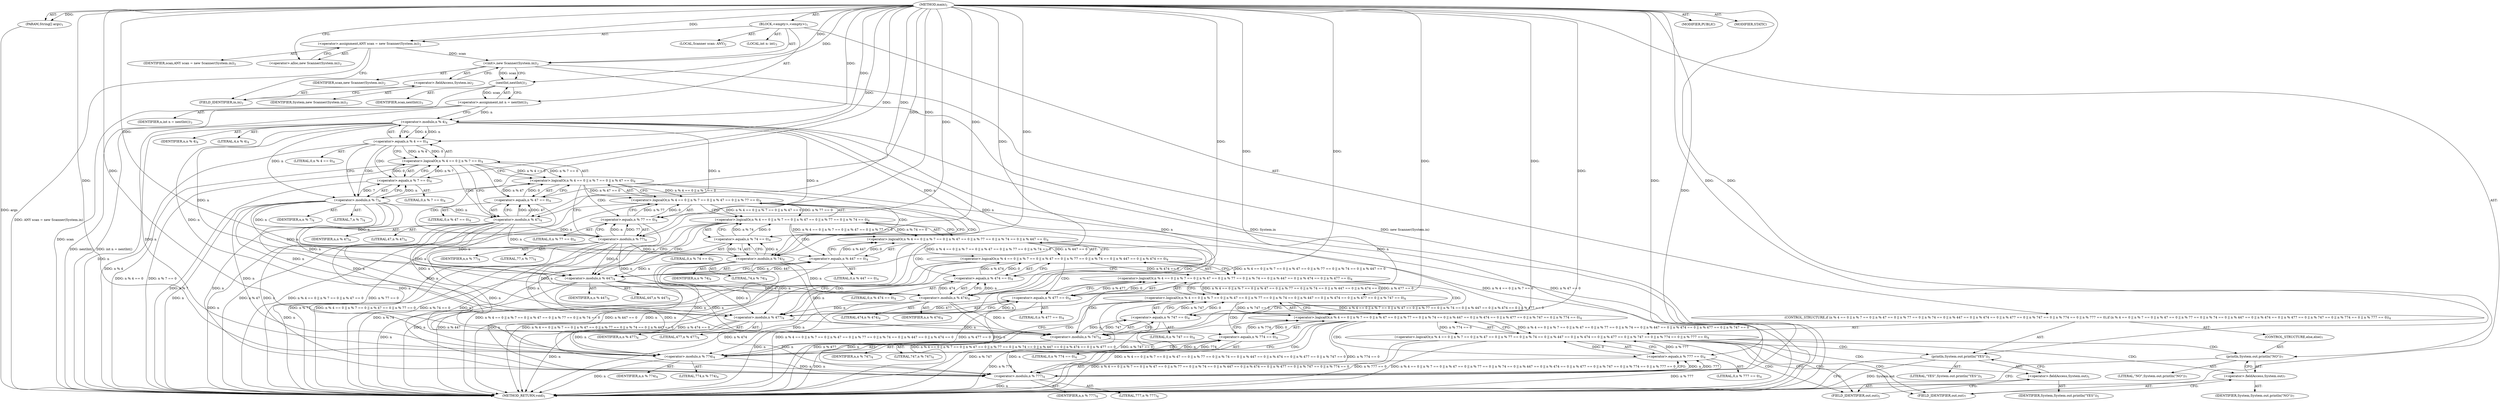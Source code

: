 digraph "main" {  
"19" [label = <(METHOD,main)<SUB>1</SUB>> ]
"20" [label = <(PARAM,String[] args)<SUB>1</SUB>> ]
"21" [label = <(BLOCK,&lt;empty&gt;,&lt;empty&gt;)<SUB>1</SUB>> ]
"4" [label = <(LOCAL,Scanner scan: ANY)<SUB>2</SUB>> ]
"22" [label = <(&lt;operator&gt;.assignment,ANY scan = new Scanner(System.in))<SUB>2</SUB>> ]
"23" [label = <(IDENTIFIER,scan,ANY scan = new Scanner(System.in))<SUB>2</SUB>> ]
"24" [label = <(&lt;operator&gt;.alloc,new Scanner(System.in))<SUB>2</SUB>> ]
"25" [label = <(&lt;init&gt;,new Scanner(System.in))<SUB>2</SUB>> ]
"3" [label = <(IDENTIFIER,scan,new Scanner(System.in))<SUB>2</SUB>> ]
"26" [label = <(&lt;operator&gt;.fieldAccess,System.in)<SUB>2</SUB>> ]
"27" [label = <(IDENTIFIER,System,new Scanner(System.in))<SUB>2</SUB>> ]
"28" [label = <(FIELD_IDENTIFIER,in,in)<SUB>2</SUB>> ]
"29" [label = <(LOCAL,int n: int)<SUB>3</SUB>> ]
"30" [label = <(&lt;operator&gt;.assignment,int n = nextInt())<SUB>3</SUB>> ]
"31" [label = <(IDENTIFIER,n,int n = nextInt())<SUB>3</SUB>> ]
"32" [label = <(nextInt,nextInt())<SUB>3</SUB>> ]
"33" [label = <(IDENTIFIER,scan,nextInt())<SUB>3</SUB>> ]
"34" [label = <(CONTROL_STRUCTURE,if (n % 4 == 0 || n % 7 == 0 || n % 47 == 0 || n % 77 == 0 || n % 74 == 0 || n % 447 == 0 || n % 474 == 0 || n % 477 == 0 || n % 747 == 0 || n % 774 == 0 || n % 777 == 0),if (n % 4 == 0 || n % 7 == 0 || n % 47 == 0 || n % 77 == 0 || n % 74 == 0 || n % 447 == 0 || n % 474 == 0 || n % 477 == 0 || n % 747 == 0 || n % 774 == 0 || n % 777 == 0))<SUB>4</SUB>> ]
"35" [label = <(&lt;operator&gt;.logicalOr,n % 4 == 0 || n % 7 == 0 || n % 47 == 0 || n % 77 == 0 || n % 74 == 0 || n % 447 == 0 || n % 474 == 0 || n % 477 == 0 || n % 747 == 0 || n % 774 == 0 || n % 777 == 0)<SUB>4</SUB>> ]
"36" [label = <(&lt;operator&gt;.logicalOr,n % 4 == 0 || n % 7 == 0 || n % 47 == 0 || n % 77 == 0 || n % 74 == 0 || n % 447 == 0 || n % 474 == 0 || n % 477 == 0 || n % 747 == 0 || n % 774 == 0)<SUB>4</SUB>> ]
"37" [label = <(&lt;operator&gt;.logicalOr,n % 4 == 0 || n % 7 == 0 || n % 47 == 0 || n % 77 == 0 || n % 74 == 0 || n % 447 == 0 || n % 474 == 0 || n % 477 == 0 || n % 747 == 0)<SUB>4</SUB>> ]
"38" [label = <(&lt;operator&gt;.logicalOr,n % 4 == 0 || n % 7 == 0 || n % 47 == 0 || n % 77 == 0 || n % 74 == 0 || n % 447 == 0 || n % 474 == 0 || n % 477 == 0)<SUB>4</SUB>> ]
"39" [label = <(&lt;operator&gt;.logicalOr,n % 4 == 0 || n % 7 == 0 || n % 47 == 0 || n % 77 == 0 || n % 74 == 0 || n % 447 == 0 || n % 474 == 0)<SUB>4</SUB>> ]
"40" [label = <(&lt;operator&gt;.logicalOr,n % 4 == 0 || n % 7 == 0 || n % 47 == 0 || n % 77 == 0 || n % 74 == 0 || n % 447 == 0)<SUB>4</SUB>> ]
"41" [label = <(&lt;operator&gt;.logicalOr,n % 4 == 0 || n % 7 == 0 || n % 47 == 0 || n % 77 == 0 || n % 74 == 0)<SUB>4</SUB>> ]
"42" [label = <(&lt;operator&gt;.logicalOr,n % 4 == 0 || n % 7 == 0 || n % 47 == 0 || n % 77 == 0)<SUB>4</SUB>> ]
"43" [label = <(&lt;operator&gt;.logicalOr,n % 4 == 0 || n % 7 == 0 || n % 47 == 0)<SUB>4</SUB>> ]
"44" [label = <(&lt;operator&gt;.logicalOr,n % 4 == 0 || n % 7 == 0)<SUB>4</SUB>> ]
"45" [label = <(&lt;operator&gt;.equals,n % 4 == 0)<SUB>4</SUB>> ]
"46" [label = <(&lt;operator&gt;.modulo,n % 4)<SUB>4</SUB>> ]
"47" [label = <(IDENTIFIER,n,n % 4)<SUB>4</SUB>> ]
"48" [label = <(LITERAL,4,n % 4)<SUB>4</SUB>> ]
"49" [label = <(LITERAL,0,n % 4 == 0)<SUB>4</SUB>> ]
"50" [label = <(&lt;operator&gt;.equals,n % 7 == 0)<SUB>4</SUB>> ]
"51" [label = <(&lt;operator&gt;.modulo,n % 7)<SUB>4</SUB>> ]
"52" [label = <(IDENTIFIER,n,n % 7)<SUB>4</SUB>> ]
"53" [label = <(LITERAL,7,n % 7)<SUB>4</SUB>> ]
"54" [label = <(LITERAL,0,n % 7 == 0)<SUB>4</SUB>> ]
"55" [label = <(&lt;operator&gt;.equals,n % 47 == 0)<SUB>4</SUB>> ]
"56" [label = <(&lt;operator&gt;.modulo,n % 47)<SUB>4</SUB>> ]
"57" [label = <(IDENTIFIER,n,n % 47)<SUB>4</SUB>> ]
"58" [label = <(LITERAL,47,n % 47)<SUB>4</SUB>> ]
"59" [label = <(LITERAL,0,n % 47 == 0)<SUB>4</SUB>> ]
"60" [label = <(&lt;operator&gt;.equals,n % 77 == 0)<SUB>4</SUB>> ]
"61" [label = <(&lt;operator&gt;.modulo,n % 77)<SUB>4</SUB>> ]
"62" [label = <(IDENTIFIER,n,n % 77)<SUB>4</SUB>> ]
"63" [label = <(LITERAL,77,n % 77)<SUB>4</SUB>> ]
"64" [label = <(LITERAL,0,n % 77 == 0)<SUB>4</SUB>> ]
"65" [label = <(&lt;operator&gt;.equals,n % 74 == 0)<SUB>4</SUB>> ]
"66" [label = <(&lt;operator&gt;.modulo,n % 74)<SUB>4</SUB>> ]
"67" [label = <(IDENTIFIER,n,n % 74)<SUB>4</SUB>> ]
"68" [label = <(LITERAL,74,n % 74)<SUB>4</SUB>> ]
"69" [label = <(LITERAL,0,n % 74 == 0)<SUB>4</SUB>> ]
"70" [label = <(&lt;operator&gt;.equals,n % 447 == 0)<SUB>4</SUB>> ]
"71" [label = <(&lt;operator&gt;.modulo,n % 447)<SUB>4</SUB>> ]
"72" [label = <(IDENTIFIER,n,n % 447)<SUB>4</SUB>> ]
"73" [label = <(LITERAL,447,n % 447)<SUB>4</SUB>> ]
"74" [label = <(LITERAL,0,n % 447 == 0)<SUB>4</SUB>> ]
"75" [label = <(&lt;operator&gt;.equals,n % 474 == 0)<SUB>4</SUB>> ]
"76" [label = <(&lt;operator&gt;.modulo,n % 474)<SUB>4</SUB>> ]
"77" [label = <(IDENTIFIER,n,n % 474)<SUB>4</SUB>> ]
"78" [label = <(LITERAL,474,n % 474)<SUB>4</SUB>> ]
"79" [label = <(LITERAL,0,n % 474 == 0)<SUB>4</SUB>> ]
"80" [label = <(&lt;operator&gt;.equals,n % 477 == 0)<SUB>4</SUB>> ]
"81" [label = <(&lt;operator&gt;.modulo,n % 477)<SUB>4</SUB>> ]
"82" [label = <(IDENTIFIER,n,n % 477)<SUB>4</SUB>> ]
"83" [label = <(LITERAL,477,n % 477)<SUB>4</SUB>> ]
"84" [label = <(LITERAL,0,n % 477 == 0)<SUB>4</SUB>> ]
"85" [label = <(&lt;operator&gt;.equals,n % 747 == 0)<SUB>4</SUB>> ]
"86" [label = <(&lt;operator&gt;.modulo,n % 747)<SUB>4</SUB>> ]
"87" [label = <(IDENTIFIER,n,n % 747)<SUB>4</SUB>> ]
"88" [label = <(LITERAL,747,n % 747)<SUB>4</SUB>> ]
"89" [label = <(LITERAL,0,n % 747 == 0)<SUB>4</SUB>> ]
"90" [label = <(&lt;operator&gt;.equals,n % 774 == 0)<SUB>4</SUB>> ]
"91" [label = <(&lt;operator&gt;.modulo,n % 774)<SUB>4</SUB>> ]
"92" [label = <(IDENTIFIER,n,n % 774)<SUB>4</SUB>> ]
"93" [label = <(LITERAL,774,n % 774)<SUB>4</SUB>> ]
"94" [label = <(LITERAL,0,n % 774 == 0)<SUB>4</SUB>> ]
"95" [label = <(&lt;operator&gt;.equals,n % 777 == 0)<SUB>4</SUB>> ]
"96" [label = <(&lt;operator&gt;.modulo,n % 777)<SUB>4</SUB>> ]
"97" [label = <(IDENTIFIER,n,n % 777)<SUB>4</SUB>> ]
"98" [label = <(LITERAL,777,n % 777)<SUB>4</SUB>> ]
"99" [label = <(LITERAL,0,n % 777 == 0)<SUB>4</SUB>> ]
"100" [label = <(println,System.out.println(&quot;YES&quot;))<SUB>5</SUB>> ]
"101" [label = <(&lt;operator&gt;.fieldAccess,System.out)<SUB>5</SUB>> ]
"102" [label = <(IDENTIFIER,System,System.out.println(&quot;YES&quot;))<SUB>5</SUB>> ]
"103" [label = <(FIELD_IDENTIFIER,out,out)<SUB>5</SUB>> ]
"104" [label = <(LITERAL,&quot;YES&quot;,System.out.println(&quot;YES&quot;))<SUB>5</SUB>> ]
"105" [label = <(CONTROL_STRUCTURE,else,else)<SUB>7</SUB>> ]
"106" [label = <(println,System.out.println(&quot;NO&quot;))<SUB>7</SUB>> ]
"107" [label = <(&lt;operator&gt;.fieldAccess,System.out)<SUB>7</SUB>> ]
"108" [label = <(IDENTIFIER,System,System.out.println(&quot;NO&quot;))<SUB>7</SUB>> ]
"109" [label = <(FIELD_IDENTIFIER,out,out)<SUB>7</SUB>> ]
"110" [label = <(LITERAL,&quot;NO&quot;,System.out.println(&quot;NO&quot;))<SUB>7</SUB>> ]
"111" [label = <(MODIFIER,PUBLIC)> ]
"112" [label = <(MODIFIER,STATIC)> ]
"113" [label = <(METHOD_RETURN,void)<SUB>1</SUB>> ]
  "19" -> "20"  [ label = "AST: "] 
  "19" -> "21"  [ label = "AST: "] 
  "19" -> "111"  [ label = "AST: "] 
  "19" -> "112"  [ label = "AST: "] 
  "19" -> "113"  [ label = "AST: "] 
  "21" -> "4"  [ label = "AST: "] 
  "21" -> "22"  [ label = "AST: "] 
  "21" -> "25"  [ label = "AST: "] 
  "21" -> "29"  [ label = "AST: "] 
  "21" -> "30"  [ label = "AST: "] 
  "21" -> "34"  [ label = "AST: "] 
  "22" -> "23"  [ label = "AST: "] 
  "22" -> "24"  [ label = "AST: "] 
  "25" -> "3"  [ label = "AST: "] 
  "25" -> "26"  [ label = "AST: "] 
  "26" -> "27"  [ label = "AST: "] 
  "26" -> "28"  [ label = "AST: "] 
  "30" -> "31"  [ label = "AST: "] 
  "30" -> "32"  [ label = "AST: "] 
  "32" -> "33"  [ label = "AST: "] 
  "34" -> "35"  [ label = "AST: "] 
  "34" -> "100"  [ label = "AST: "] 
  "34" -> "105"  [ label = "AST: "] 
  "35" -> "36"  [ label = "AST: "] 
  "35" -> "95"  [ label = "AST: "] 
  "36" -> "37"  [ label = "AST: "] 
  "36" -> "90"  [ label = "AST: "] 
  "37" -> "38"  [ label = "AST: "] 
  "37" -> "85"  [ label = "AST: "] 
  "38" -> "39"  [ label = "AST: "] 
  "38" -> "80"  [ label = "AST: "] 
  "39" -> "40"  [ label = "AST: "] 
  "39" -> "75"  [ label = "AST: "] 
  "40" -> "41"  [ label = "AST: "] 
  "40" -> "70"  [ label = "AST: "] 
  "41" -> "42"  [ label = "AST: "] 
  "41" -> "65"  [ label = "AST: "] 
  "42" -> "43"  [ label = "AST: "] 
  "42" -> "60"  [ label = "AST: "] 
  "43" -> "44"  [ label = "AST: "] 
  "43" -> "55"  [ label = "AST: "] 
  "44" -> "45"  [ label = "AST: "] 
  "44" -> "50"  [ label = "AST: "] 
  "45" -> "46"  [ label = "AST: "] 
  "45" -> "49"  [ label = "AST: "] 
  "46" -> "47"  [ label = "AST: "] 
  "46" -> "48"  [ label = "AST: "] 
  "50" -> "51"  [ label = "AST: "] 
  "50" -> "54"  [ label = "AST: "] 
  "51" -> "52"  [ label = "AST: "] 
  "51" -> "53"  [ label = "AST: "] 
  "55" -> "56"  [ label = "AST: "] 
  "55" -> "59"  [ label = "AST: "] 
  "56" -> "57"  [ label = "AST: "] 
  "56" -> "58"  [ label = "AST: "] 
  "60" -> "61"  [ label = "AST: "] 
  "60" -> "64"  [ label = "AST: "] 
  "61" -> "62"  [ label = "AST: "] 
  "61" -> "63"  [ label = "AST: "] 
  "65" -> "66"  [ label = "AST: "] 
  "65" -> "69"  [ label = "AST: "] 
  "66" -> "67"  [ label = "AST: "] 
  "66" -> "68"  [ label = "AST: "] 
  "70" -> "71"  [ label = "AST: "] 
  "70" -> "74"  [ label = "AST: "] 
  "71" -> "72"  [ label = "AST: "] 
  "71" -> "73"  [ label = "AST: "] 
  "75" -> "76"  [ label = "AST: "] 
  "75" -> "79"  [ label = "AST: "] 
  "76" -> "77"  [ label = "AST: "] 
  "76" -> "78"  [ label = "AST: "] 
  "80" -> "81"  [ label = "AST: "] 
  "80" -> "84"  [ label = "AST: "] 
  "81" -> "82"  [ label = "AST: "] 
  "81" -> "83"  [ label = "AST: "] 
  "85" -> "86"  [ label = "AST: "] 
  "85" -> "89"  [ label = "AST: "] 
  "86" -> "87"  [ label = "AST: "] 
  "86" -> "88"  [ label = "AST: "] 
  "90" -> "91"  [ label = "AST: "] 
  "90" -> "94"  [ label = "AST: "] 
  "91" -> "92"  [ label = "AST: "] 
  "91" -> "93"  [ label = "AST: "] 
  "95" -> "96"  [ label = "AST: "] 
  "95" -> "99"  [ label = "AST: "] 
  "96" -> "97"  [ label = "AST: "] 
  "96" -> "98"  [ label = "AST: "] 
  "100" -> "101"  [ label = "AST: "] 
  "100" -> "104"  [ label = "AST: "] 
  "101" -> "102"  [ label = "AST: "] 
  "101" -> "103"  [ label = "AST: "] 
  "105" -> "106"  [ label = "AST: "] 
  "106" -> "107"  [ label = "AST: "] 
  "106" -> "110"  [ label = "AST: "] 
  "107" -> "108"  [ label = "AST: "] 
  "107" -> "109"  [ label = "AST: "] 
  "22" -> "28"  [ label = "CFG: "] 
  "25" -> "32"  [ label = "CFG: "] 
  "30" -> "46"  [ label = "CFG: "] 
  "24" -> "22"  [ label = "CFG: "] 
  "26" -> "25"  [ label = "CFG: "] 
  "32" -> "30"  [ label = "CFG: "] 
  "35" -> "103"  [ label = "CFG: "] 
  "35" -> "109"  [ label = "CFG: "] 
  "100" -> "113"  [ label = "CFG: "] 
  "28" -> "26"  [ label = "CFG: "] 
  "36" -> "35"  [ label = "CFG: "] 
  "36" -> "96"  [ label = "CFG: "] 
  "95" -> "35"  [ label = "CFG: "] 
  "101" -> "100"  [ label = "CFG: "] 
  "106" -> "113"  [ label = "CFG: "] 
  "37" -> "36"  [ label = "CFG: "] 
  "37" -> "91"  [ label = "CFG: "] 
  "90" -> "36"  [ label = "CFG: "] 
  "96" -> "95"  [ label = "CFG: "] 
  "103" -> "101"  [ label = "CFG: "] 
  "107" -> "106"  [ label = "CFG: "] 
  "38" -> "37"  [ label = "CFG: "] 
  "38" -> "86"  [ label = "CFG: "] 
  "85" -> "37"  [ label = "CFG: "] 
  "91" -> "90"  [ label = "CFG: "] 
  "109" -> "107"  [ label = "CFG: "] 
  "39" -> "38"  [ label = "CFG: "] 
  "39" -> "81"  [ label = "CFG: "] 
  "80" -> "38"  [ label = "CFG: "] 
  "86" -> "85"  [ label = "CFG: "] 
  "40" -> "39"  [ label = "CFG: "] 
  "40" -> "76"  [ label = "CFG: "] 
  "75" -> "39"  [ label = "CFG: "] 
  "81" -> "80"  [ label = "CFG: "] 
  "41" -> "40"  [ label = "CFG: "] 
  "41" -> "71"  [ label = "CFG: "] 
  "70" -> "40"  [ label = "CFG: "] 
  "76" -> "75"  [ label = "CFG: "] 
  "42" -> "41"  [ label = "CFG: "] 
  "42" -> "66"  [ label = "CFG: "] 
  "65" -> "41"  [ label = "CFG: "] 
  "71" -> "70"  [ label = "CFG: "] 
  "43" -> "42"  [ label = "CFG: "] 
  "43" -> "61"  [ label = "CFG: "] 
  "60" -> "42"  [ label = "CFG: "] 
  "66" -> "65"  [ label = "CFG: "] 
  "44" -> "43"  [ label = "CFG: "] 
  "44" -> "56"  [ label = "CFG: "] 
  "55" -> "43"  [ label = "CFG: "] 
  "61" -> "60"  [ label = "CFG: "] 
  "45" -> "44"  [ label = "CFG: "] 
  "45" -> "51"  [ label = "CFG: "] 
  "50" -> "44"  [ label = "CFG: "] 
  "56" -> "55"  [ label = "CFG: "] 
  "46" -> "45"  [ label = "CFG: "] 
  "51" -> "50"  [ label = "CFG: "] 
  "19" -> "24"  [ label = "CFG: "] 
  "20" -> "113"  [ label = "DDG: args"] 
  "22" -> "113"  [ label = "DDG: ANY scan = new Scanner(System.in)"] 
  "25" -> "113"  [ label = "DDG: System.in"] 
  "25" -> "113"  [ label = "DDG: new Scanner(System.in)"] 
  "32" -> "113"  [ label = "DDG: scan"] 
  "30" -> "113"  [ label = "DDG: nextInt()"] 
  "30" -> "113"  [ label = "DDG: int n = nextInt()"] 
  "46" -> "113"  [ label = "DDG: n"] 
  "45" -> "113"  [ label = "DDG: n % 4"] 
  "44" -> "113"  [ label = "DDG: n % 4 == 0"] 
  "51" -> "113"  [ label = "DDG: n"] 
  "50" -> "113"  [ label = "DDG: n % 7"] 
  "44" -> "113"  [ label = "DDG: n % 7 == 0"] 
  "43" -> "113"  [ label = "DDG: n % 4 == 0 || n % 7 == 0"] 
  "56" -> "113"  [ label = "DDG: n"] 
  "55" -> "113"  [ label = "DDG: n % 47"] 
  "43" -> "113"  [ label = "DDG: n % 47 == 0"] 
  "42" -> "113"  [ label = "DDG: n % 4 == 0 || n % 7 == 0 || n % 47 == 0"] 
  "61" -> "113"  [ label = "DDG: n"] 
  "60" -> "113"  [ label = "DDG: n % 77"] 
  "42" -> "113"  [ label = "DDG: n % 77 == 0"] 
  "41" -> "113"  [ label = "DDG: n % 4 == 0 || n % 7 == 0 || n % 47 == 0 || n % 77 == 0"] 
  "66" -> "113"  [ label = "DDG: n"] 
  "65" -> "113"  [ label = "DDG: n % 74"] 
  "41" -> "113"  [ label = "DDG: n % 74 == 0"] 
  "40" -> "113"  [ label = "DDG: n % 4 == 0 || n % 7 == 0 || n % 47 == 0 || n % 77 == 0 || n % 74 == 0"] 
  "71" -> "113"  [ label = "DDG: n"] 
  "70" -> "113"  [ label = "DDG: n % 447"] 
  "40" -> "113"  [ label = "DDG: n % 447 == 0"] 
  "39" -> "113"  [ label = "DDG: n % 4 == 0 || n % 7 == 0 || n % 47 == 0 || n % 77 == 0 || n % 74 == 0 || n % 447 == 0"] 
  "76" -> "113"  [ label = "DDG: n"] 
  "75" -> "113"  [ label = "DDG: n % 474"] 
  "39" -> "113"  [ label = "DDG: n % 474 == 0"] 
  "38" -> "113"  [ label = "DDG: n % 4 == 0 || n % 7 == 0 || n % 47 == 0 || n % 77 == 0 || n % 74 == 0 || n % 447 == 0 || n % 474 == 0"] 
  "81" -> "113"  [ label = "DDG: n"] 
  "80" -> "113"  [ label = "DDG: n % 477"] 
  "38" -> "113"  [ label = "DDG: n % 477 == 0"] 
  "37" -> "113"  [ label = "DDG: n % 4 == 0 || n % 7 == 0 || n % 47 == 0 || n % 77 == 0 || n % 74 == 0 || n % 447 == 0 || n % 474 == 0 || n % 477 == 0"] 
  "86" -> "113"  [ label = "DDG: n"] 
  "85" -> "113"  [ label = "DDG: n % 747"] 
  "37" -> "113"  [ label = "DDG: n % 747 == 0"] 
  "36" -> "113"  [ label = "DDG: n % 4 == 0 || n % 7 == 0 || n % 47 == 0 || n % 77 == 0 || n % 74 == 0 || n % 447 == 0 || n % 474 == 0 || n % 477 == 0 || n % 747 == 0"] 
  "91" -> "113"  [ label = "DDG: n"] 
  "90" -> "113"  [ label = "DDG: n % 774"] 
  "36" -> "113"  [ label = "DDG: n % 774 == 0"] 
  "35" -> "113"  [ label = "DDG: n % 4 == 0 || n % 7 == 0 || n % 47 == 0 || n % 77 == 0 || n % 74 == 0 || n % 447 == 0 || n % 474 == 0 || n % 477 == 0 || n % 747 == 0 || n % 774 == 0"] 
  "96" -> "113"  [ label = "DDG: n"] 
  "95" -> "113"  [ label = "DDG: n % 777"] 
  "35" -> "113"  [ label = "DDG: n % 777 == 0"] 
  "35" -> "113"  [ label = "DDG: n % 4 == 0 || n % 7 == 0 || n % 47 == 0 || n % 77 == 0 || n % 74 == 0 || n % 447 == 0 || n % 474 == 0 || n % 477 == 0 || n % 747 == 0 || n % 774 == 0 || n % 777 == 0"] 
  "100" -> "113"  [ label = "DDG: System.out"] 
  "19" -> "20"  [ label = "DDG: "] 
  "19" -> "22"  [ label = "DDG: "] 
  "32" -> "30"  [ label = "DDG: scan"] 
  "22" -> "25"  [ label = "DDG: scan"] 
  "19" -> "25"  [ label = "DDG: "] 
  "25" -> "32"  [ label = "DDG: scan"] 
  "19" -> "32"  [ label = "DDG: "] 
  "36" -> "35"  [ label = "DDG: n % 4 == 0 || n % 7 == 0 || n % 47 == 0 || n % 77 == 0 || n % 74 == 0 || n % 447 == 0 || n % 474 == 0 || n % 477 == 0 || n % 747 == 0"] 
  "36" -> "35"  [ label = "DDG: n % 774 == 0"] 
  "95" -> "35"  [ label = "DDG: n % 777"] 
  "95" -> "35"  [ label = "DDG: 0"] 
  "19" -> "100"  [ label = "DDG: "] 
  "37" -> "36"  [ label = "DDG: n % 4 == 0 || n % 7 == 0 || n % 47 == 0 || n % 77 == 0 || n % 74 == 0 || n % 447 == 0 || n % 474 == 0 || n % 477 == 0"] 
  "37" -> "36"  [ label = "DDG: n % 747 == 0"] 
  "90" -> "36"  [ label = "DDG: n % 774"] 
  "90" -> "36"  [ label = "DDG: 0"] 
  "96" -> "95"  [ label = "DDG: n"] 
  "96" -> "95"  [ label = "DDG: 777"] 
  "19" -> "95"  [ label = "DDG: "] 
  "19" -> "106"  [ label = "DDG: "] 
  "38" -> "37"  [ label = "DDG: n % 4 == 0 || n % 7 == 0 || n % 47 == 0 || n % 77 == 0 || n % 74 == 0 || n % 447 == 0 || n % 474 == 0"] 
  "38" -> "37"  [ label = "DDG: n % 477 == 0"] 
  "85" -> "37"  [ label = "DDG: n % 747"] 
  "85" -> "37"  [ label = "DDG: 0"] 
  "91" -> "90"  [ label = "DDG: n"] 
  "91" -> "90"  [ label = "DDG: 774"] 
  "19" -> "90"  [ label = "DDG: "] 
  "46" -> "96"  [ label = "DDG: n"] 
  "51" -> "96"  [ label = "DDG: n"] 
  "56" -> "96"  [ label = "DDG: n"] 
  "61" -> "96"  [ label = "DDG: n"] 
  "66" -> "96"  [ label = "DDG: n"] 
  "71" -> "96"  [ label = "DDG: n"] 
  "76" -> "96"  [ label = "DDG: n"] 
  "81" -> "96"  [ label = "DDG: n"] 
  "86" -> "96"  [ label = "DDG: n"] 
  "91" -> "96"  [ label = "DDG: n"] 
  "19" -> "96"  [ label = "DDG: "] 
  "39" -> "38"  [ label = "DDG: n % 4 == 0 || n % 7 == 0 || n % 47 == 0 || n % 77 == 0 || n % 74 == 0 || n % 447 == 0"] 
  "39" -> "38"  [ label = "DDG: n % 474 == 0"] 
  "80" -> "38"  [ label = "DDG: n % 477"] 
  "80" -> "38"  [ label = "DDG: 0"] 
  "86" -> "85"  [ label = "DDG: n"] 
  "86" -> "85"  [ label = "DDG: 747"] 
  "19" -> "85"  [ label = "DDG: "] 
  "46" -> "91"  [ label = "DDG: n"] 
  "51" -> "91"  [ label = "DDG: n"] 
  "56" -> "91"  [ label = "DDG: n"] 
  "61" -> "91"  [ label = "DDG: n"] 
  "66" -> "91"  [ label = "DDG: n"] 
  "71" -> "91"  [ label = "DDG: n"] 
  "76" -> "91"  [ label = "DDG: n"] 
  "81" -> "91"  [ label = "DDG: n"] 
  "86" -> "91"  [ label = "DDG: n"] 
  "19" -> "91"  [ label = "DDG: "] 
  "40" -> "39"  [ label = "DDG: n % 4 == 0 || n % 7 == 0 || n % 47 == 0 || n % 77 == 0 || n % 74 == 0"] 
  "40" -> "39"  [ label = "DDG: n % 447 == 0"] 
  "75" -> "39"  [ label = "DDG: n % 474"] 
  "75" -> "39"  [ label = "DDG: 0"] 
  "81" -> "80"  [ label = "DDG: n"] 
  "81" -> "80"  [ label = "DDG: 477"] 
  "19" -> "80"  [ label = "DDG: "] 
  "46" -> "86"  [ label = "DDG: n"] 
  "51" -> "86"  [ label = "DDG: n"] 
  "56" -> "86"  [ label = "DDG: n"] 
  "61" -> "86"  [ label = "DDG: n"] 
  "66" -> "86"  [ label = "DDG: n"] 
  "71" -> "86"  [ label = "DDG: n"] 
  "76" -> "86"  [ label = "DDG: n"] 
  "81" -> "86"  [ label = "DDG: n"] 
  "19" -> "86"  [ label = "DDG: "] 
  "41" -> "40"  [ label = "DDG: n % 4 == 0 || n % 7 == 0 || n % 47 == 0 || n % 77 == 0"] 
  "41" -> "40"  [ label = "DDG: n % 74 == 0"] 
  "70" -> "40"  [ label = "DDG: n % 447"] 
  "70" -> "40"  [ label = "DDG: 0"] 
  "76" -> "75"  [ label = "DDG: n"] 
  "76" -> "75"  [ label = "DDG: 474"] 
  "19" -> "75"  [ label = "DDG: "] 
  "46" -> "81"  [ label = "DDG: n"] 
  "51" -> "81"  [ label = "DDG: n"] 
  "56" -> "81"  [ label = "DDG: n"] 
  "61" -> "81"  [ label = "DDG: n"] 
  "66" -> "81"  [ label = "DDG: n"] 
  "71" -> "81"  [ label = "DDG: n"] 
  "76" -> "81"  [ label = "DDG: n"] 
  "19" -> "81"  [ label = "DDG: "] 
  "42" -> "41"  [ label = "DDG: n % 4 == 0 || n % 7 == 0 || n % 47 == 0"] 
  "42" -> "41"  [ label = "DDG: n % 77 == 0"] 
  "65" -> "41"  [ label = "DDG: n % 74"] 
  "65" -> "41"  [ label = "DDG: 0"] 
  "71" -> "70"  [ label = "DDG: n"] 
  "71" -> "70"  [ label = "DDG: 447"] 
  "19" -> "70"  [ label = "DDG: "] 
  "46" -> "76"  [ label = "DDG: n"] 
  "51" -> "76"  [ label = "DDG: n"] 
  "56" -> "76"  [ label = "DDG: n"] 
  "61" -> "76"  [ label = "DDG: n"] 
  "66" -> "76"  [ label = "DDG: n"] 
  "71" -> "76"  [ label = "DDG: n"] 
  "19" -> "76"  [ label = "DDG: "] 
  "43" -> "42"  [ label = "DDG: n % 4 == 0 || n % 7 == 0"] 
  "43" -> "42"  [ label = "DDG: n % 47 == 0"] 
  "60" -> "42"  [ label = "DDG: n % 77"] 
  "60" -> "42"  [ label = "DDG: 0"] 
  "66" -> "65"  [ label = "DDG: n"] 
  "66" -> "65"  [ label = "DDG: 74"] 
  "19" -> "65"  [ label = "DDG: "] 
  "46" -> "71"  [ label = "DDG: n"] 
  "51" -> "71"  [ label = "DDG: n"] 
  "56" -> "71"  [ label = "DDG: n"] 
  "61" -> "71"  [ label = "DDG: n"] 
  "66" -> "71"  [ label = "DDG: n"] 
  "19" -> "71"  [ label = "DDG: "] 
  "44" -> "43"  [ label = "DDG: n % 4 == 0"] 
  "44" -> "43"  [ label = "DDG: n % 7 == 0"] 
  "55" -> "43"  [ label = "DDG: n % 47"] 
  "55" -> "43"  [ label = "DDG: 0"] 
  "61" -> "60"  [ label = "DDG: n"] 
  "61" -> "60"  [ label = "DDG: 77"] 
  "19" -> "60"  [ label = "DDG: "] 
  "46" -> "66"  [ label = "DDG: n"] 
  "51" -> "66"  [ label = "DDG: n"] 
  "56" -> "66"  [ label = "DDG: n"] 
  "61" -> "66"  [ label = "DDG: n"] 
  "19" -> "66"  [ label = "DDG: "] 
  "45" -> "44"  [ label = "DDG: n % 4"] 
  "45" -> "44"  [ label = "DDG: 0"] 
  "50" -> "44"  [ label = "DDG: n % 7"] 
  "50" -> "44"  [ label = "DDG: 0"] 
  "56" -> "55"  [ label = "DDG: n"] 
  "56" -> "55"  [ label = "DDG: 47"] 
  "19" -> "55"  [ label = "DDG: "] 
  "46" -> "61"  [ label = "DDG: n"] 
  "51" -> "61"  [ label = "DDG: n"] 
  "56" -> "61"  [ label = "DDG: n"] 
  "19" -> "61"  [ label = "DDG: "] 
  "46" -> "45"  [ label = "DDG: n"] 
  "46" -> "45"  [ label = "DDG: 4"] 
  "19" -> "45"  [ label = "DDG: "] 
  "51" -> "50"  [ label = "DDG: n"] 
  "51" -> "50"  [ label = "DDG: 7"] 
  "19" -> "50"  [ label = "DDG: "] 
  "46" -> "56"  [ label = "DDG: n"] 
  "51" -> "56"  [ label = "DDG: n"] 
  "19" -> "56"  [ label = "DDG: "] 
  "30" -> "46"  [ label = "DDG: n"] 
  "19" -> "46"  [ label = "DDG: "] 
  "46" -> "51"  [ label = "DDG: n"] 
  "19" -> "51"  [ label = "DDG: "] 
  "35" -> "107"  [ label = "CDG: "] 
  "35" -> "103"  [ label = "CDG: "] 
  "35" -> "106"  [ label = "CDG: "] 
  "35" -> "101"  [ label = "CDG: "] 
  "35" -> "100"  [ label = "CDG: "] 
  "35" -> "109"  [ label = "CDG: "] 
  "36" -> "96"  [ label = "CDG: "] 
  "36" -> "95"  [ label = "CDG: "] 
  "37" -> "91"  [ label = "CDG: "] 
  "37" -> "90"  [ label = "CDG: "] 
  "38" -> "85"  [ label = "CDG: "] 
  "38" -> "86"  [ label = "CDG: "] 
  "39" -> "81"  [ label = "CDG: "] 
  "39" -> "80"  [ label = "CDG: "] 
  "40" -> "75"  [ label = "CDG: "] 
  "40" -> "76"  [ label = "CDG: "] 
  "41" -> "71"  [ label = "CDG: "] 
  "41" -> "70"  [ label = "CDG: "] 
  "42" -> "66"  [ label = "CDG: "] 
  "42" -> "65"  [ label = "CDG: "] 
  "43" -> "60"  [ label = "CDG: "] 
  "43" -> "61"  [ label = "CDG: "] 
  "44" -> "56"  [ label = "CDG: "] 
  "44" -> "55"  [ label = "CDG: "] 
  "45" -> "51"  [ label = "CDG: "] 
  "45" -> "50"  [ label = "CDG: "] 
}
